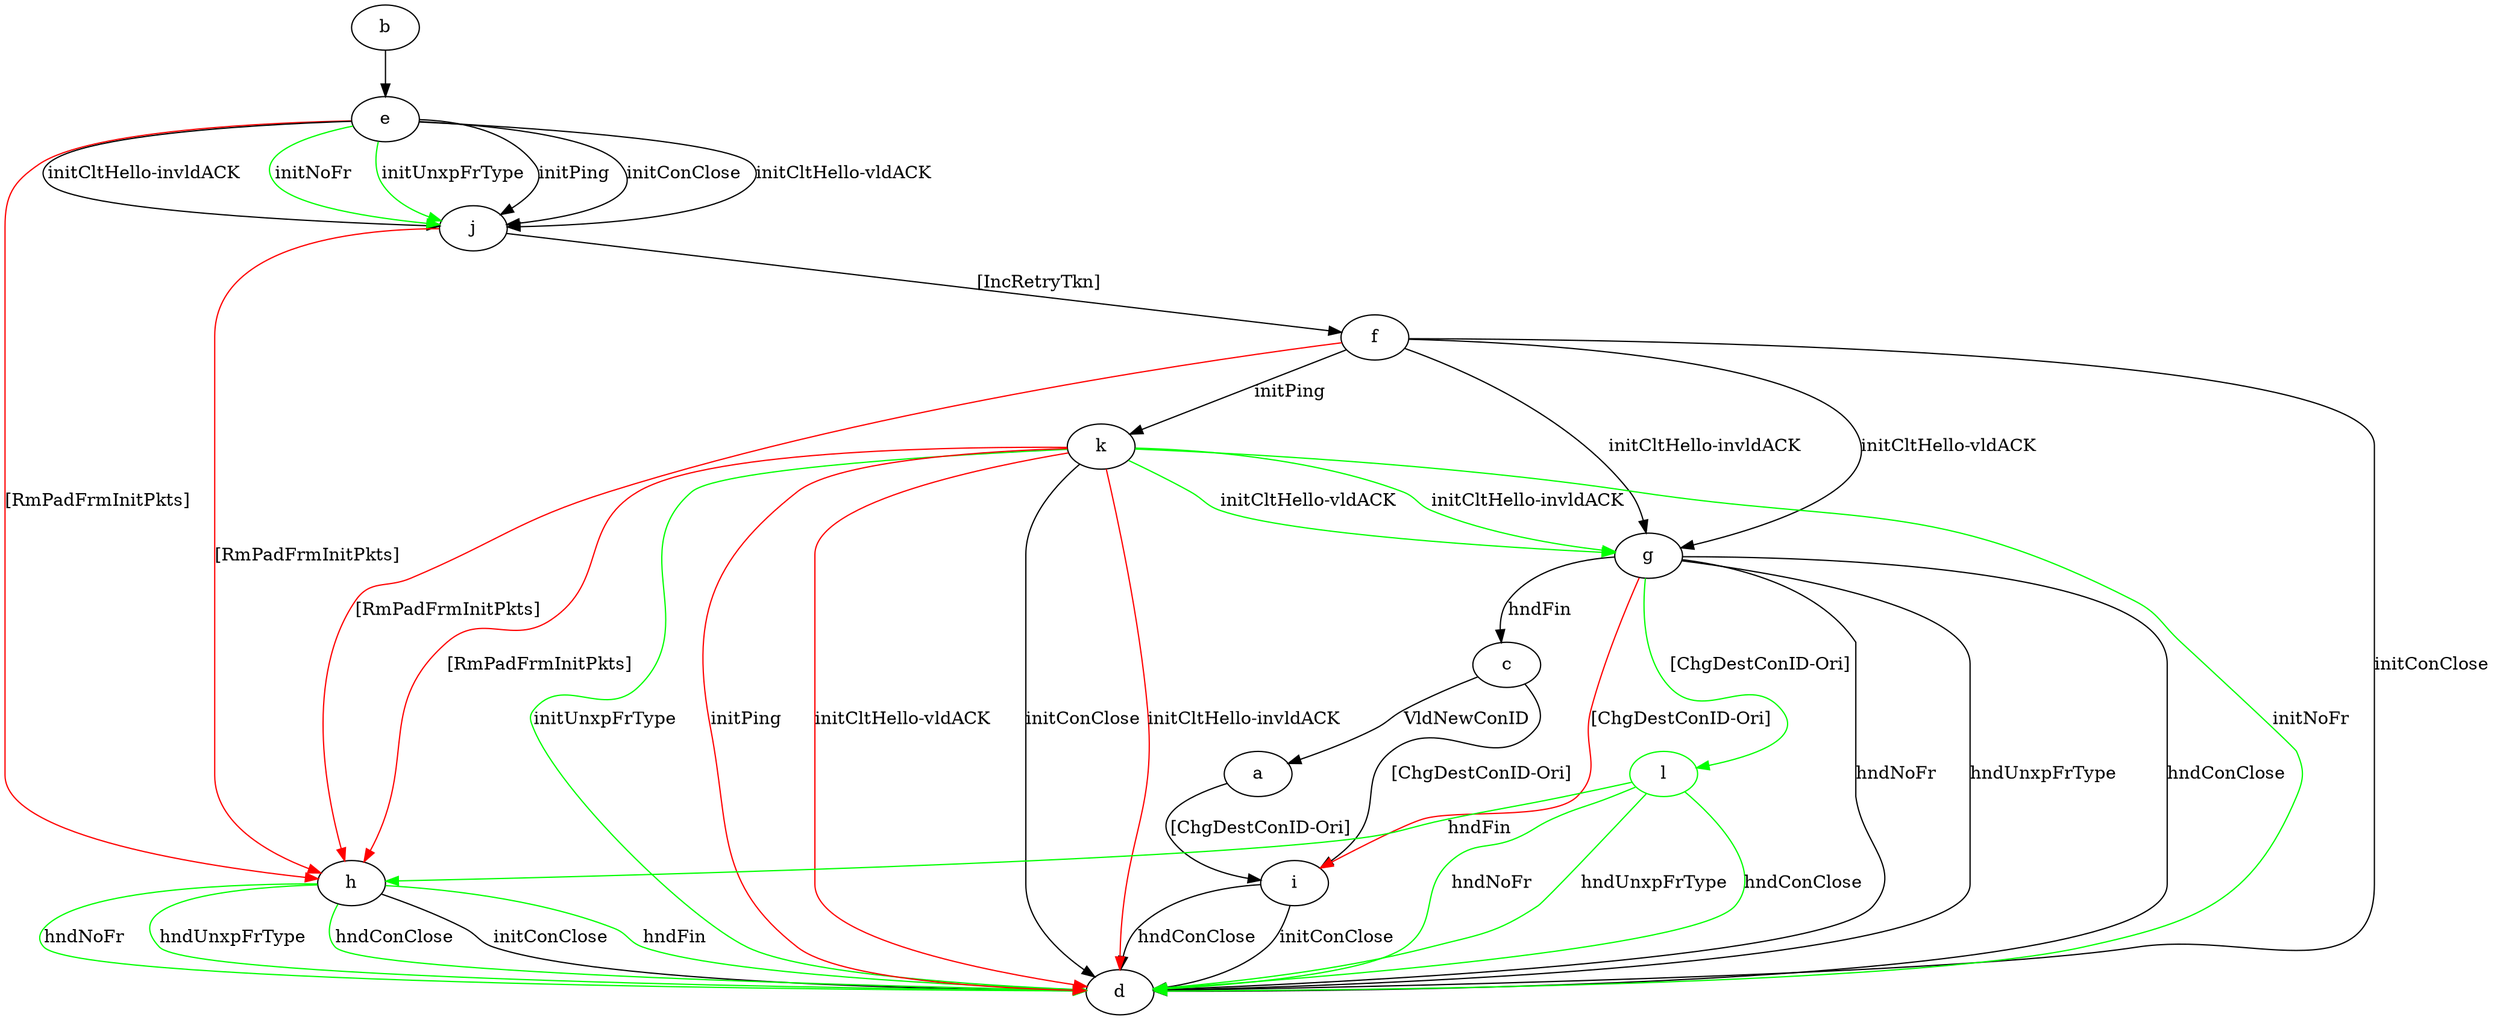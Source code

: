digraph "" {
	a -> i	[key=0,
		label="[ChgDestConID-Ori] "];
	b -> e	[key=0];
	c -> a	[key=0,
		label="VldNewConID "];
	c -> i	[key=0,
		label="[ChgDestConID-Ori] "];
	e -> h	[key=0,
		color=red,
		label="[RmPadFrmInitPkts] "];
	e -> j	[key=0,
		label="initPing "];
	e -> j	[key=1,
		label="initConClose "];
	e -> j	[key=2,
		label="initCltHello-vldACK "];
	e -> j	[key=3,
		label="initCltHello-invldACK "];
	e -> j	[key=4,
		color=green,
		label="initNoFr "];
	e -> j	[key=5,
		color=green,
		label="initUnxpFrType "];
	f -> d	[key=0,
		label="initConClose "];
	f -> g	[key=0,
		label="initCltHello-vldACK "];
	f -> g	[key=1,
		label="initCltHello-invldACK "];
	f -> h	[key=0,
		color=red,
		label="[RmPadFrmInitPkts] "];
	f -> k	[key=0,
		label="initPing "];
	g -> c	[key=0,
		label="hndFin "];
	g -> d	[key=0,
		label="hndNoFr "];
	g -> d	[key=1,
		label="hndUnxpFrType "];
	g -> d	[key=2,
		label="hndConClose "];
	g -> i	[key=0,
		color=red,
		label="[ChgDestConID-Ori] "];
	l	[color=green];
	g -> l	[key=0,
		color=green,
		label="[ChgDestConID-Ori] "];
	h -> d	[key=0,
		label="initConClose "];
	h -> d	[key=1,
		color=green,
		label="hndFin "];
	h -> d	[key=2,
		color=green,
		label="hndNoFr "];
	h -> d	[key=3,
		color=green,
		label="hndUnxpFrType "];
	h -> d	[key=4,
		color=green,
		label="hndConClose "];
	i -> d	[key=0,
		label="initConClose "];
	i -> d	[key=1,
		label="hndConClose "];
	j -> f	[key=0,
		label="[IncRetryTkn] "];
	j -> h	[key=0,
		color=red,
		label="[RmPadFrmInitPkts] "];
	k -> d	[key=0,
		label="initConClose "];
	k -> d	[key=1,
		color=green,
		label="initNoFr "];
	k -> d	[key=2,
		color=green,
		label="initUnxpFrType "];
	k -> d	[key=3,
		color=red,
		label="initPing "];
	k -> d	[key=4,
		color=red,
		label="initCltHello-vldACK "];
	k -> d	[key=5,
		color=red,
		label="initCltHello-invldACK "];
	k -> g	[key=0,
		color=green,
		label="initCltHello-vldACK "];
	k -> g	[key=1,
		color=green,
		label="initCltHello-invldACK "];
	k -> h	[key=0,
		color=red,
		label="[RmPadFrmInitPkts] "];
	l -> d	[key=0,
		color=green,
		label="hndNoFr "];
	l -> d	[key=1,
		color=green,
		label="hndUnxpFrType "];
	l -> d	[key=2,
		color=green,
		label="hndConClose "];
	l -> h	[key=0,
		color=green,
		label="hndFin "];
}
